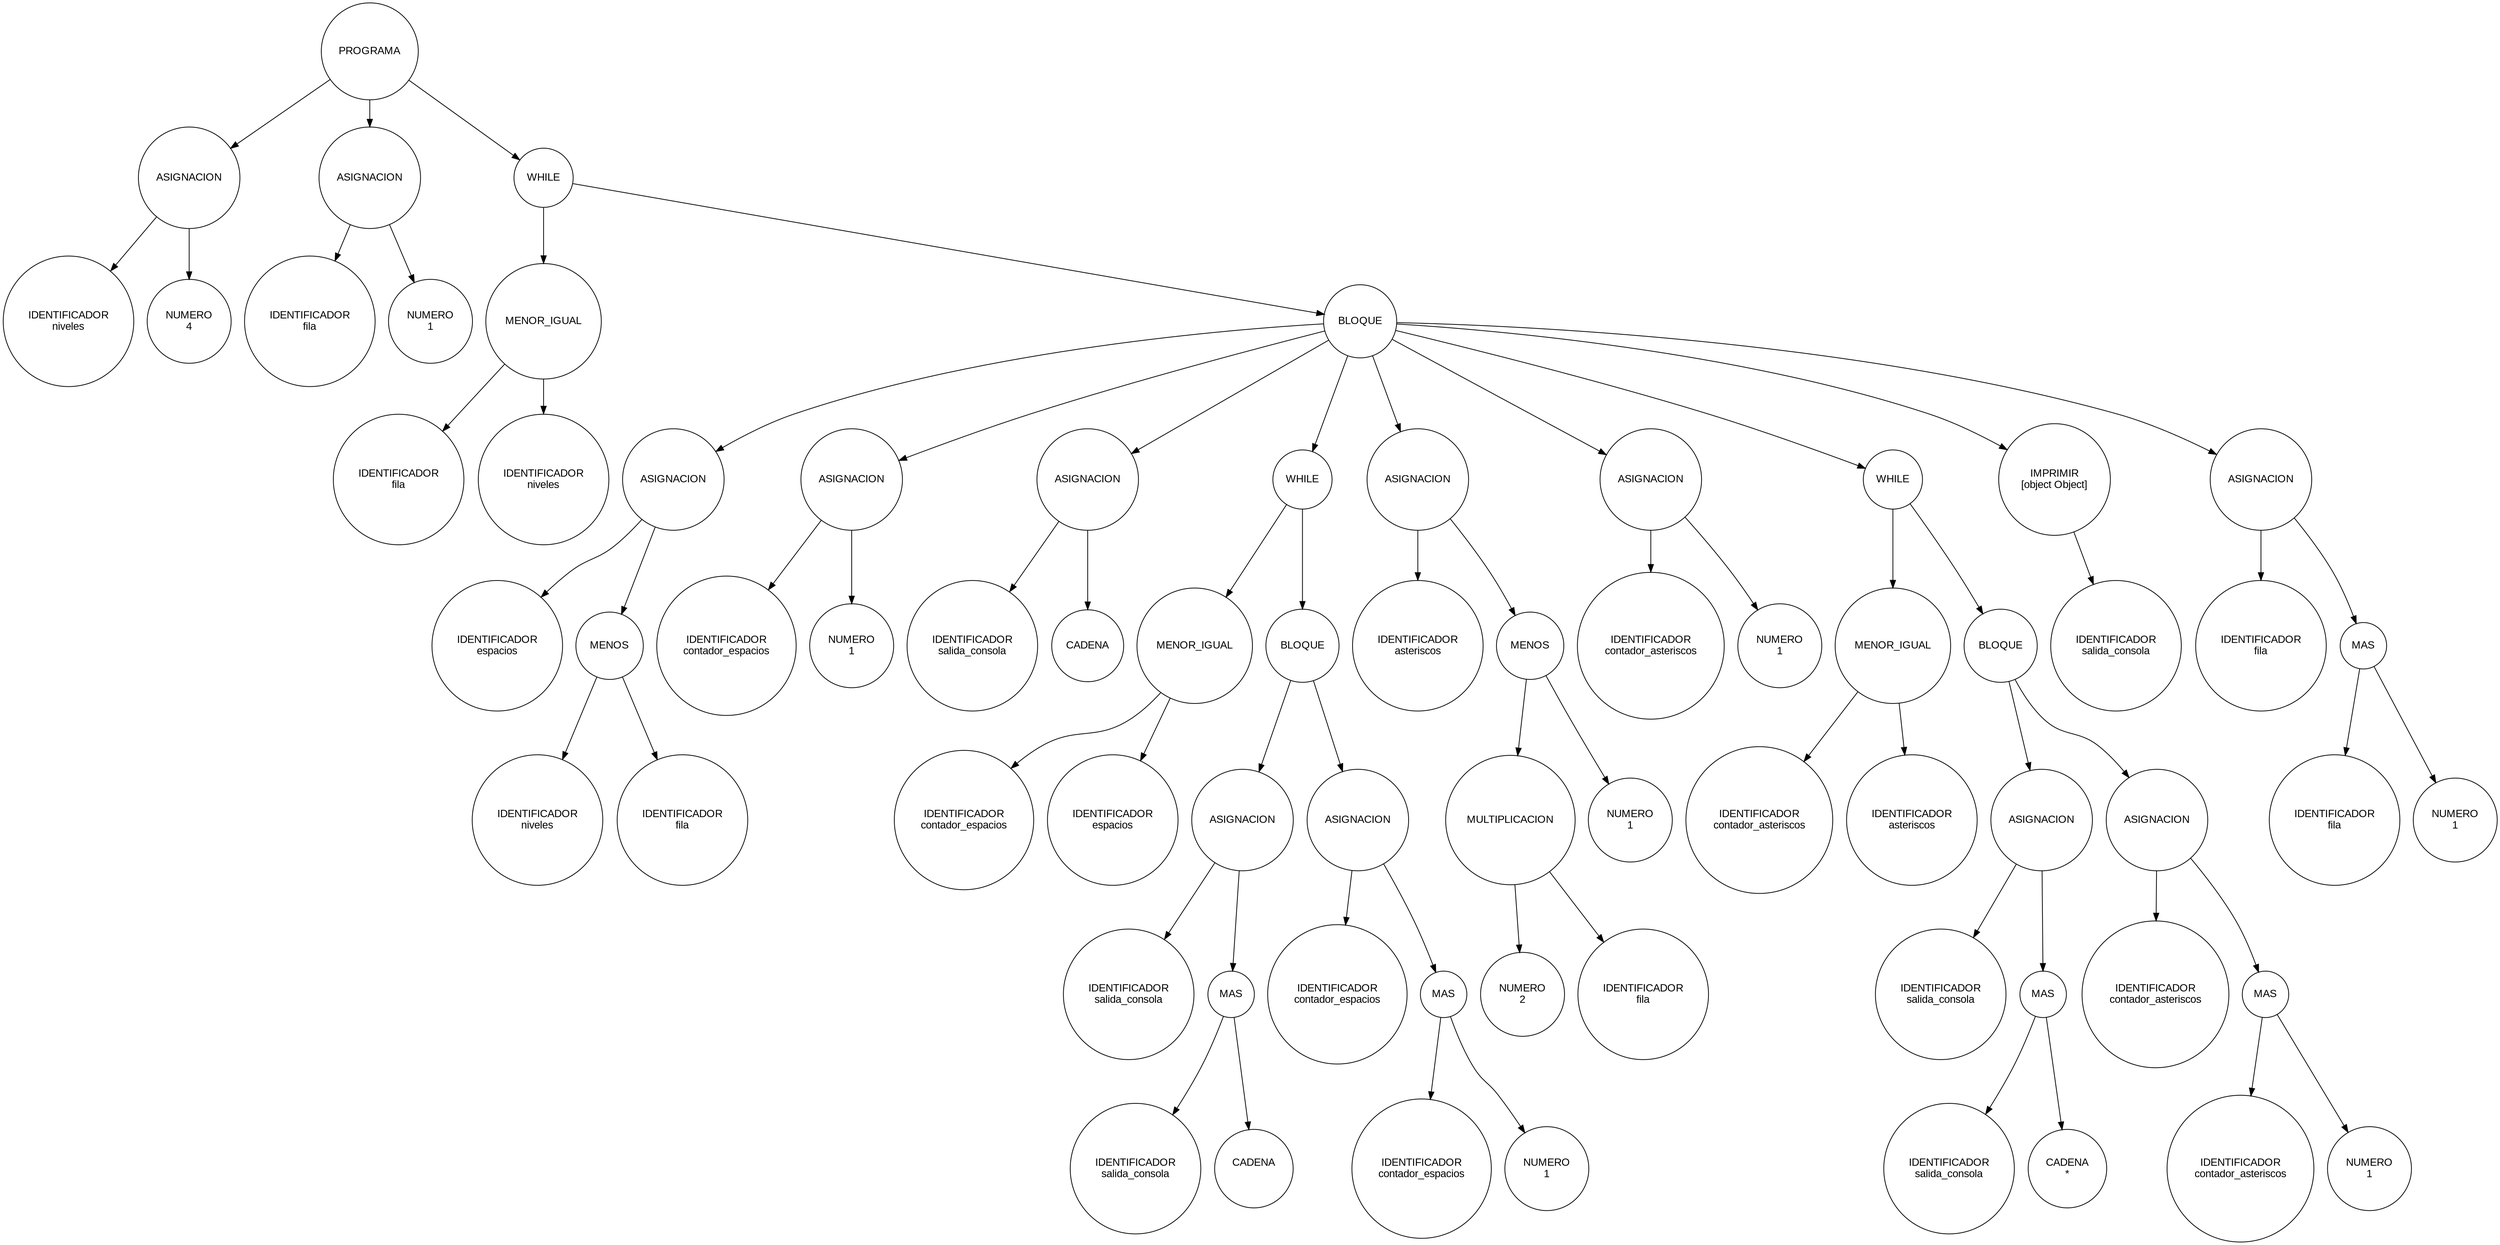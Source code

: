 digraph G {
  node [shape=circle, fontname="Arial"];
  edge [fontname="Arial"];

  n0[label="PROGRAMA"];
n1[label="ASIGNACION"];
n2[label="IDENTIFICADOR\nniveles"];
n1->n2;
n3[label="NUMERO\n4"];
n1->n3;
n0->n1;
n4[label="ASIGNACION"];
n5[label="IDENTIFICADOR\nfila"];
n4->n5;
n6[label="NUMERO\n1"];
n4->n6;
n0->n4;
n7[label="WHILE"];
n8[label="MENOR_IGUAL"];
n9[label="IDENTIFICADOR\nfila"];
n8->n9;
n10[label="IDENTIFICADOR\nniveles"];
n8->n10;
n7->n8;
n11[label="BLOQUE"];
n12[label="ASIGNACION"];
n13[label="IDENTIFICADOR\nespacios"];
n12->n13;
n14[label="MENOS"];
n15[label="IDENTIFICADOR\nniveles"];
n14->n15;
n16[label="IDENTIFICADOR\nfila"];
n14->n16;
n12->n14;
n11->n12;
n17[label="ASIGNACION"];
n18[label="IDENTIFICADOR\ncontador_espacios"];
n17->n18;
n19[label="NUMERO\n1"];
n17->n19;
n11->n17;
n20[label="ASIGNACION"];
n21[label="IDENTIFICADOR\nsalida_consola"];
n20->n21;
n22[label="CADENA\n"];
n20->n22;
n11->n20;
n23[label="WHILE"];
n24[label="MENOR_IGUAL"];
n25[label="IDENTIFICADOR\ncontador_espacios"];
n24->n25;
n26[label="IDENTIFICADOR\nespacios"];
n24->n26;
n23->n24;
n27[label="BLOQUE"];
n28[label="ASIGNACION"];
n29[label="IDENTIFICADOR\nsalida_consola"];
n28->n29;
n30[label="MAS"];
n31[label="IDENTIFICADOR\nsalida_consola"];
n30->n31;
n32[label="CADENA\n "];
n30->n32;
n28->n30;
n27->n28;
n33[label="ASIGNACION"];
n34[label="IDENTIFICADOR\ncontador_espacios"];
n33->n34;
n35[label="MAS"];
n36[label="IDENTIFICADOR\ncontador_espacios"];
n35->n36;
n37[label="NUMERO\n1"];
n35->n37;
n33->n35;
n27->n33;
n23->n27;
n11->n23;
n38[label="ASIGNACION"];
n39[label="IDENTIFICADOR\nasteriscos"];
n38->n39;
n40[label="MENOS"];
n41[label="MULTIPLICACION"];
n42[label="NUMERO\n2"];
n41->n42;
n43[label="IDENTIFICADOR\nfila"];
n41->n43;
n40->n41;
n44[label="NUMERO\n1"];
n40->n44;
n38->n40;
n11->n38;
n45[label="ASIGNACION"];
n46[label="IDENTIFICADOR\ncontador_asteriscos"];
n45->n46;
n47[label="NUMERO\n1"];
n45->n47;
n11->n45;
n48[label="WHILE"];
n49[label="MENOR_IGUAL"];
n50[label="IDENTIFICADOR\ncontador_asteriscos"];
n49->n50;
n51[label="IDENTIFICADOR\nasteriscos"];
n49->n51;
n48->n49;
n52[label="BLOQUE"];
n53[label="ASIGNACION"];
n54[label="IDENTIFICADOR\nsalida_consola"];
n53->n54;
n55[label="MAS"];
n56[label="IDENTIFICADOR\nsalida_consola"];
n55->n56;
n57[label="CADENA\n*"];
n55->n57;
n53->n55;
n52->n53;
n58[label="ASIGNACION"];
n59[label="IDENTIFICADOR\ncontador_asteriscos"];
n58->n59;
n60[label="MAS"];
n61[label="IDENTIFICADOR\ncontador_asteriscos"];
n60->n61;
n62[label="NUMERO\n1"];
n60->n62;
n58->n60;
n52->n58;
n48->n52;
n11->n48;
n63[label="IMPRIMIR\n[object Object]"];
n64[label="IDENTIFICADOR\nsalida_consola"];
n63->n64;
n11->n63;
n65[label="ASIGNACION"];
n66[label="IDENTIFICADOR\nfila"];
n65->n66;
n67[label="MAS"];
n68[label="IDENTIFICADOR\nfila"];
n67->n68;
n69[label="NUMERO\n1"];
n67->n69;
n65->n67;
n11->n65;
n7->n11;
n0->n7;
}